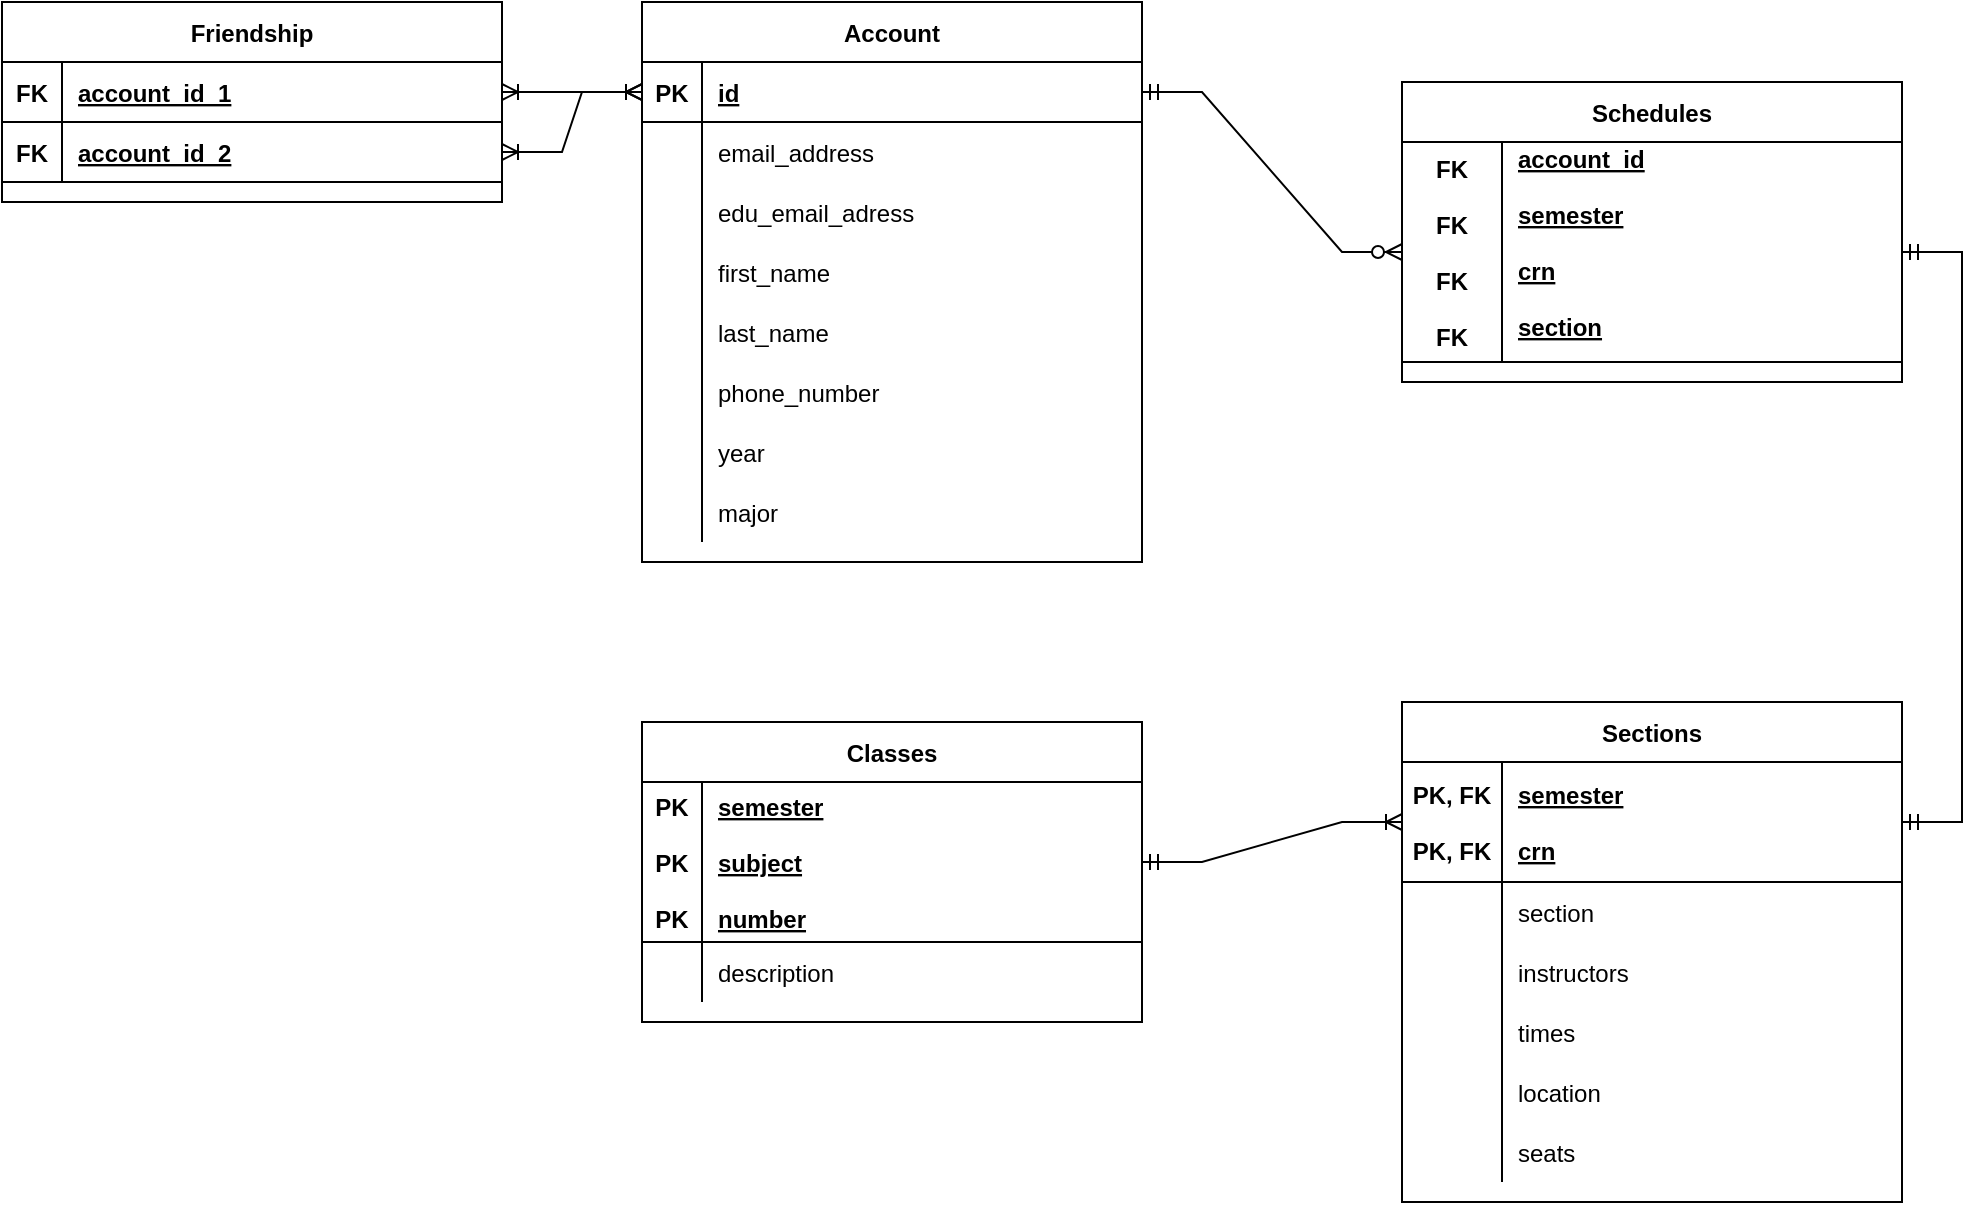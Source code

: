<mxfile version="20.8.23" type="device"><diagram id="R2lEEEUBdFMjLlhIrx00" name="Page-1"><mxGraphModel dx="2162" dy="782" grid="1" gridSize="10" guides="1" tooltips="1" connect="1" arrows="1" fold="1" page="1" pageScale="1" pageWidth="850" pageHeight="1100" math="0" shadow="0" extFonts="Permanent Marker^https://fonts.googleapis.com/css?family=Permanent+Marker"><root><mxCell id="0"/><mxCell id="1" parent="0"/><mxCell id="C-vyLk0tnHw3VtMMgP7b-23" value="Account" style="shape=table;startSize=30;container=1;collapsible=1;childLayout=tableLayout;fixedRows=1;rowLines=0;fontStyle=1;align=center;resizeLast=1;" parent="1" vertex="1"><mxGeometry x="120" y="120" width="250" height="280" as="geometry"/></mxCell><mxCell id="C-vyLk0tnHw3VtMMgP7b-24" value="" style="shape=partialRectangle;collapsible=0;dropTarget=0;pointerEvents=0;fillColor=none;points=[[0,0.5],[1,0.5]];portConstraint=eastwest;top=0;left=0;right=0;bottom=1;" parent="C-vyLk0tnHw3VtMMgP7b-23" vertex="1"><mxGeometry y="30" width="250" height="30" as="geometry"/></mxCell><mxCell id="C-vyLk0tnHw3VtMMgP7b-25" value="PK" style="shape=partialRectangle;overflow=hidden;connectable=0;fillColor=none;top=0;left=0;bottom=0;right=0;fontStyle=1;" parent="C-vyLk0tnHw3VtMMgP7b-24" vertex="1"><mxGeometry width="30" height="30" as="geometry"><mxRectangle width="30" height="30" as="alternateBounds"/></mxGeometry></mxCell><mxCell id="C-vyLk0tnHw3VtMMgP7b-26" value="id" style="shape=partialRectangle;overflow=hidden;connectable=0;fillColor=none;top=0;left=0;bottom=0;right=0;align=left;spacingLeft=6;fontStyle=5;" parent="C-vyLk0tnHw3VtMMgP7b-24" vertex="1"><mxGeometry x="30" width="220" height="30" as="geometry"><mxRectangle width="220" height="30" as="alternateBounds"/></mxGeometry></mxCell><mxCell id="_3B6oZUckfuODVeDC24R-9" value="" style="shape=partialRectangle;collapsible=0;dropTarget=0;pointerEvents=0;fillColor=none;points=[[0,0.5],[1,0.5]];portConstraint=eastwest;top=0;left=0;right=0;bottom=0;" vertex="1" parent="C-vyLk0tnHw3VtMMgP7b-23"><mxGeometry y="60" width="250" height="30" as="geometry"/></mxCell><mxCell id="_3B6oZUckfuODVeDC24R-10" value="" style="shape=partialRectangle;overflow=hidden;connectable=0;fillColor=none;top=0;left=0;bottom=0;right=0;" vertex="1" parent="_3B6oZUckfuODVeDC24R-9"><mxGeometry width="30" height="30" as="geometry"><mxRectangle width="30" height="30" as="alternateBounds"/></mxGeometry></mxCell><mxCell id="_3B6oZUckfuODVeDC24R-11" value="email_address" style="shape=partialRectangle;overflow=hidden;connectable=0;fillColor=none;top=0;left=0;bottom=0;right=0;align=left;spacingLeft=6;" vertex="1" parent="_3B6oZUckfuODVeDC24R-9"><mxGeometry x="30" width="220" height="30" as="geometry"><mxRectangle width="220" height="30" as="alternateBounds"/></mxGeometry></mxCell><mxCell id="_3B6oZUckfuODVeDC24R-12" value="" style="shape=partialRectangle;collapsible=0;dropTarget=0;pointerEvents=0;fillColor=none;points=[[0,0.5],[1,0.5]];portConstraint=eastwest;top=0;left=0;right=0;bottom=0;" vertex="1" parent="C-vyLk0tnHw3VtMMgP7b-23"><mxGeometry y="90" width="250" height="30" as="geometry"/></mxCell><mxCell id="_3B6oZUckfuODVeDC24R-13" value="" style="shape=partialRectangle;overflow=hidden;connectable=0;fillColor=none;top=0;left=0;bottom=0;right=0;" vertex="1" parent="_3B6oZUckfuODVeDC24R-12"><mxGeometry width="30" height="30" as="geometry"><mxRectangle width="30" height="30" as="alternateBounds"/></mxGeometry></mxCell><mxCell id="_3B6oZUckfuODVeDC24R-14" value="edu_email_adress" style="shape=partialRectangle;overflow=hidden;connectable=0;fillColor=none;top=0;left=0;bottom=0;right=0;align=left;spacingLeft=6;" vertex="1" parent="_3B6oZUckfuODVeDC24R-12"><mxGeometry x="30" width="220" height="30" as="geometry"><mxRectangle width="220" height="30" as="alternateBounds"/></mxGeometry></mxCell><mxCell id="_3B6oZUckfuODVeDC24R-15" value="" style="shape=partialRectangle;collapsible=0;dropTarget=0;pointerEvents=0;fillColor=none;points=[[0,0.5],[1,0.5]];portConstraint=eastwest;top=0;left=0;right=0;bottom=0;" vertex="1" parent="C-vyLk0tnHw3VtMMgP7b-23"><mxGeometry y="120" width="250" height="30" as="geometry"/></mxCell><mxCell id="_3B6oZUckfuODVeDC24R-16" value="" style="shape=partialRectangle;overflow=hidden;connectable=0;fillColor=none;top=0;left=0;bottom=0;right=0;" vertex="1" parent="_3B6oZUckfuODVeDC24R-15"><mxGeometry width="30" height="30" as="geometry"><mxRectangle width="30" height="30" as="alternateBounds"/></mxGeometry></mxCell><mxCell id="_3B6oZUckfuODVeDC24R-17" value="first_name" style="shape=partialRectangle;overflow=hidden;connectable=0;fillColor=none;top=0;left=0;bottom=0;right=0;align=left;spacingLeft=6;" vertex="1" parent="_3B6oZUckfuODVeDC24R-15"><mxGeometry x="30" width="220" height="30" as="geometry"><mxRectangle width="220" height="30" as="alternateBounds"/></mxGeometry></mxCell><mxCell id="_3B6oZUckfuODVeDC24R-18" value="" style="shape=partialRectangle;collapsible=0;dropTarget=0;pointerEvents=0;fillColor=none;points=[[0,0.5],[1,0.5]];portConstraint=eastwest;top=0;left=0;right=0;bottom=0;" vertex="1" parent="C-vyLk0tnHw3VtMMgP7b-23"><mxGeometry y="150" width="250" height="30" as="geometry"/></mxCell><mxCell id="_3B6oZUckfuODVeDC24R-19" value="" style="shape=partialRectangle;overflow=hidden;connectable=0;fillColor=none;top=0;left=0;bottom=0;right=0;" vertex="1" parent="_3B6oZUckfuODVeDC24R-18"><mxGeometry width="30" height="30" as="geometry"><mxRectangle width="30" height="30" as="alternateBounds"/></mxGeometry></mxCell><mxCell id="_3B6oZUckfuODVeDC24R-20" value="last_name" style="shape=partialRectangle;overflow=hidden;connectable=0;fillColor=none;top=0;left=0;bottom=0;right=0;align=left;spacingLeft=6;" vertex="1" parent="_3B6oZUckfuODVeDC24R-18"><mxGeometry x="30" width="220" height="30" as="geometry"><mxRectangle width="220" height="30" as="alternateBounds"/></mxGeometry></mxCell><mxCell id="C-vyLk0tnHw3VtMMgP7b-27" value="" style="shape=partialRectangle;collapsible=0;dropTarget=0;pointerEvents=0;fillColor=none;points=[[0,0.5],[1,0.5]];portConstraint=eastwest;top=0;left=0;right=0;bottom=0;" parent="C-vyLk0tnHw3VtMMgP7b-23" vertex="1"><mxGeometry y="180" width="250" height="30" as="geometry"/></mxCell><mxCell id="C-vyLk0tnHw3VtMMgP7b-28" value="" style="shape=partialRectangle;overflow=hidden;connectable=0;fillColor=none;top=0;left=0;bottom=0;right=0;" parent="C-vyLk0tnHw3VtMMgP7b-27" vertex="1"><mxGeometry width="30" height="30" as="geometry"><mxRectangle width="30" height="30" as="alternateBounds"/></mxGeometry></mxCell><mxCell id="C-vyLk0tnHw3VtMMgP7b-29" value="phone_number" style="shape=partialRectangle;overflow=hidden;connectable=0;fillColor=none;top=0;left=0;bottom=0;right=0;align=left;spacingLeft=6;" parent="C-vyLk0tnHw3VtMMgP7b-27" vertex="1"><mxGeometry x="30" width="220" height="30" as="geometry"><mxRectangle width="220" height="30" as="alternateBounds"/></mxGeometry></mxCell><mxCell id="_3B6oZUckfuODVeDC24R-24" value="" style="shape=partialRectangle;collapsible=0;dropTarget=0;pointerEvents=0;fillColor=none;points=[[0,0.5],[1,0.5]];portConstraint=eastwest;top=0;left=0;right=0;bottom=0;" vertex="1" parent="C-vyLk0tnHw3VtMMgP7b-23"><mxGeometry y="210" width="250" height="30" as="geometry"/></mxCell><mxCell id="_3B6oZUckfuODVeDC24R-25" value="" style="shape=partialRectangle;overflow=hidden;connectable=0;fillColor=none;top=0;left=0;bottom=0;right=0;" vertex="1" parent="_3B6oZUckfuODVeDC24R-24"><mxGeometry width="30" height="30" as="geometry"><mxRectangle width="30" height="30" as="alternateBounds"/></mxGeometry></mxCell><mxCell id="_3B6oZUckfuODVeDC24R-26" value="year" style="shape=partialRectangle;overflow=hidden;connectable=0;fillColor=none;top=0;left=0;bottom=0;right=0;align=left;spacingLeft=6;" vertex="1" parent="_3B6oZUckfuODVeDC24R-24"><mxGeometry x="30" width="220" height="30" as="geometry"><mxRectangle width="220" height="30" as="alternateBounds"/></mxGeometry></mxCell><mxCell id="_3B6oZUckfuODVeDC24R-21" value="" style="shape=partialRectangle;collapsible=0;dropTarget=0;pointerEvents=0;fillColor=none;points=[[0,0.5],[1,0.5]];portConstraint=eastwest;top=0;left=0;right=0;bottom=0;" vertex="1" parent="C-vyLk0tnHw3VtMMgP7b-23"><mxGeometry y="240" width="250" height="30" as="geometry"/></mxCell><mxCell id="_3B6oZUckfuODVeDC24R-22" value="" style="shape=partialRectangle;overflow=hidden;connectable=0;fillColor=none;top=0;left=0;bottom=0;right=0;" vertex="1" parent="_3B6oZUckfuODVeDC24R-21"><mxGeometry width="30" height="30" as="geometry"><mxRectangle width="30" height="30" as="alternateBounds"/></mxGeometry></mxCell><mxCell id="_3B6oZUckfuODVeDC24R-23" value="major" style="shape=partialRectangle;overflow=hidden;connectable=0;fillColor=none;top=0;left=0;bottom=0;right=0;align=left;spacingLeft=6;" vertex="1" parent="_3B6oZUckfuODVeDC24R-21"><mxGeometry x="30" width="220" height="30" as="geometry"><mxRectangle width="220" height="30" as="alternateBounds"/></mxGeometry></mxCell><mxCell id="_3B6oZUckfuODVeDC24R-27" value="Classes" style="shape=table;startSize=30;container=1;collapsible=1;childLayout=tableLayout;fixedRows=1;rowLines=0;fontStyle=1;align=center;resizeLast=1;" vertex="1" parent="1"><mxGeometry x="120" y="480" width="250" height="150" as="geometry"/></mxCell><mxCell id="_3B6oZUckfuODVeDC24R-52" value="" style="shape=partialRectangle;collapsible=0;dropTarget=0;pointerEvents=0;fillColor=none;points=[[0,0.5],[1,0.5]];portConstraint=eastwest;top=0;left=0;right=0;bottom=1;" vertex="1" parent="_3B6oZUckfuODVeDC24R-27"><mxGeometry y="30" width="250" height="80" as="geometry"/></mxCell><mxCell id="_3B6oZUckfuODVeDC24R-53" value="PK&#10;&#10;PK&#10;&#10;PK" style="shape=partialRectangle;overflow=hidden;connectable=0;fillColor=none;top=0;left=0;bottom=0;right=0;fontStyle=1;" vertex="1" parent="_3B6oZUckfuODVeDC24R-52"><mxGeometry width="30" height="80" as="geometry"><mxRectangle width="30" height="80" as="alternateBounds"/></mxGeometry></mxCell><mxCell id="_3B6oZUckfuODVeDC24R-54" value="semester&#10;&#10;subject&#10;&#10;number" style="shape=partialRectangle;overflow=hidden;connectable=0;fillColor=none;top=0;left=0;bottom=0;right=0;align=left;spacingLeft=6;fontStyle=5;" vertex="1" parent="_3B6oZUckfuODVeDC24R-52"><mxGeometry x="30" width="220" height="80" as="geometry"><mxRectangle width="220" height="80" as="alternateBounds"/></mxGeometry></mxCell><mxCell id="_3B6oZUckfuODVeDC24R-37" value="" style="shape=partialRectangle;collapsible=0;dropTarget=0;pointerEvents=0;fillColor=none;points=[[0,0.5],[1,0.5]];portConstraint=eastwest;top=0;left=0;right=0;bottom=0;" vertex="1" parent="_3B6oZUckfuODVeDC24R-27"><mxGeometry y="110" width="250" height="30" as="geometry"/></mxCell><mxCell id="_3B6oZUckfuODVeDC24R-38" value="" style="shape=partialRectangle;overflow=hidden;connectable=0;fillColor=none;top=0;left=0;bottom=0;right=0;" vertex="1" parent="_3B6oZUckfuODVeDC24R-37"><mxGeometry width="30" height="30" as="geometry"><mxRectangle width="30" height="30" as="alternateBounds"/></mxGeometry></mxCell><mxCell id="_3B6oZUckfuODVeDC24R-39" value="description" style="shape=partialRectangle;overflow=hidden;connectable=0;fillColor=none;top=0;left=0;bottom=0;right=0;align=left;spacingLeft=6;" vertex="1" parent="_3B6oZUckfuODVeDC24R-37"><mxGeometry x="30" width="220" height="30" as="geometry"><mxRectangle width="220" height="30" as="alternateBounds"/></mxGeometry></mxCell><mxCell id="_3B6oZUckfuODVeDC24R-55" value="Sections" style="shape=table;startSize=30;container=1;collapsible=1;childLayout=tableLayout;fixedRows=1;rowLines=0;fontStyle=1;align=center;resizeLast=1;" vertex="1" parent="1"><mxGeometry x="500" y="470" width="250" height="250" as="geometry"/></mxCell><mxCell id="_3B6oZUckfuODVeDC24R-56" value="" style="shape=partialRectangle;collapsible=0;dropTarget=0;pointerEvents=0;fillColor=none;points=[[0,0.5],[1,0.5]];portConstraint=eastwest;top=0;left=0;right=0;bottom=1;" vertex="1" parent="_3B6oZUckfuODVeDC24R-55"><mxGeometry y="30" width="250" height="60" as="geometry"/></mxCell><mxCell id="_3B6oZUckfuODVeDC24R-57" value="PK, FK&#10;&#10;PK, FK" style="shape=partialRectangle;overflow=hidden;connectable=0;fillColor=none;top=0;left=0;bottom=0;right=0;fontStyle=1;" vertex="1" parent="_3B6oZUckfuODVeDC24R-56"><mxGeometry width="50.0" height="60" as="geometry"><mxRectangle width="50.0" height="60" as="alternateBounds"/></mxGeometry></mxCell><mxCell id="_3B6oZUckfuODVeDC24R-58" value="semester&#10;&#10;crn" style="shape=partialRectangle;overflow=hidden;connectable=0;fillColor=none;top=0;left=0;bottom=0;right=0;align=left;spacingLeft=6;fontStyle=5;" vertex="1" parent="_3B6oZUckfuODVeDC24R-56"><mxGeometry x="50.0" width="200.0" height="60" as="geometry"><mxRectangle width="200.0" height="60" as="alternateBounds"/></mxGeometry></mxCell><mxCell id="_3B6oZUckfuODVeDC24R-62" value="" style="shape=partialRectangle;collapsible=0;dropTarget=0;pointerEvents=0;fillColor=none;points=[[0,0.5],[1,0.5]];portConstraint=eastwest;top=0;left=0;right=0;bottom=0;" vertex="1" parent="_3B6oZUckfuODVeDC24R-55"><mxGeometry y="90" width="250" height="30" as="geometry"/></mxCell><mxCell id="_3B6oZUckfuODVeDC24R-63" value="" style="shape=partialRectangle;overflow=hidden;connectable=0;fillColor=none;top=0;left=0;bottom=0;right=0;" vertex="1" parent="_3B6oZUckfuODVeDC24R-62"><mxGeometry width="50.0" height="30" as="geometry"><mxRectangle width="50.0" height="30" as="alternateBounds"/></mxGeometry></mxCell><mxCell id="_3B6oZUckfuODVeDC24R-64" value="section" style="shape=partialRectangle;overflow=hidden;connectable=0;fillColor=none;top=0;left=0;bottom=0;right=0;align=left;spacingLeft=6;" vertex="1" parent="_3B6oZUckfuODVeDC24R-62"><mxGeometry x="50.0" width="200.0" height="30" as="geometry"><mxRectangle width="200.0" height="30" as="alternateBounds"/></mxGeometry></mxCell><mxCell id="_3B6oZUckfuODVeDC24R-162" value="" style="shape=partialRectangle;collapsible=0;dropTarget=0;pointerEvents=0;fillColor=none;points=[[0,0.5],[1,0.5]];portConstraint=eastwest;top=0;left=0;right=0;bottom=0;" vertex="1" parent="_3B6oZUckfuODVeDC24R-55"><mxGeometry y="120" width="250" height="30" as="geometry"/></mxCell><mxCell id="_3B6oZUckfuODVeDC24R-163" value="" style="shape=partialRectangle;overflow=hidden;connectable=0;fillColor=none;top=0;left=0;bottom=0;right=0;" vertex="1" parent="_3B6oZUckfuODVeDC24R-162"><mxGeometry width="50.0" height="30" as="geometry"><mxRectangle width="50.0" height="30" as="alternateBounds"/></mxGeometry></mxCell><mxCell id="_3B6oZUckfuODVeDC24R-164" value="instructors" style="shape=partialRectangle;overflow=hidden;connectable=0;fillColor=none;top=0;left=0;bottom=0;right=0;align=left;spacingLeft=6;" vertex="1" parent="_3B6oZUckfuODVeDC24R-162"><mxGeometry x="50.0" width="200.0" height="30" as="geometry"><mxRectangle width="200.0" height="30" as="alternateBounds"/></mxGeometry></mxCell><mxCell id="_3B6oZUckfuODVeDC24R-74" value="" style="shape=partialRectangle;collapsible=0;dropTarget=0;pointerEvents=0;fillColor=none;points=[[0,0.5],[1,0.5]];portConstraint=eastwest;top=0;left=0;right=0;bottom=0;" vertex="1" parent="_3B6oZUckfuODVeDC24R-55"><mxGeometry y="150" width="250" height="30" as="geometry"/></mxCell><mxCell id="_3B6oZUckfuODVeDC24R-75" value="" style="shape=partialRectangle;overflow=hidden;connectable=0;fillColor=none;top=0;left=0;bottom=0;right=0;" vertex="1" parent="_3B6oZUckfuODVeDC24R-74"><mxGeometry width="50.0" height="30" as="geometry"><mxRectangle width="50.0" height="30" as="alternateBounds"/></mxGeometry></mxCell><mxCell id="_3B6oZUckfuODVeDC24R-76" value="times" style="shape=partialRectangle;overflow=hidden;connectable=0;fillColor=none;top=0;left=0;bottom=0;right=0;align=left;spacingLeft=6;" vertex="1" parent="_3B6oZUckfuODVeDC24R-74"><mxGeometry x="50.0" width="200.0" height="30" as="geometry"><mxRectangle width="200.0" height="30" as="alternateBounds"/></mxGeometry></mxCell><mxCell id="_3B6oZUckfuODVeDC24R-65" value="" style="shape=partialRectangle;collapsible=0;dropTarget=0;pointerEvents=0;fillColor=none;points=[[0,0.5],[1,0.5]];portConstraint=eastwest;top=0;left=0;right=0;bottom=0;" vertex="1" parent="_3B6oZUckfuODVeDC24R-55"><mxGeometry y="180" width="250" height="30" as="geometry"/></mxCell><mxCell id="_3B6oZUckfuODVeDC24R-66" value="" style="shape=partialRectangle;overflow=hidden;connectable=0;fillColor=none;top=0;left=0;bottom=0;right=0;" vertex="1" parent="_3B6oZUckfuODVeDC24R-65"><mxGeometry width="50.0" height="30" as="geometry"><mxRectangle width="50.0" height="30" as="alternateBounds"/></mxGeometry></mxCell><mxCell id="_3B6oZUckfuODVeDC24R-67" value="location" style="shape=partialRectangle;overflow=hidden;connectable=0;fillColor=none;top=0;left=0;bottom=0;right=0;align=left;spacingLeft=6;" vertex="1" parent="_3B6oZUckfuODVeDC24R-65"><mxGeometry x="50.0" width="200.0" height="30" as="geometry"><mxRectangle width="200.0" height="30" as="alternateBounds"/></mxGeometry></mxCell><mxCell id="_3B6oZUckfuODVeDC24R-68" value="" style="shape=partialRectangle;collapsible=0;dropTarget=0;pointerEvents=0;fillColor=none;points=[[0,0.5],[1,0.5]];portConstraint=eastwest;top=0;left=0;right=0;bottom=0;" vertex="1" parent="_3B6oZUckfuODVeDC24R-55"><mxGeometry y="210" width="250" height="30" as="geometry"/></mxCell><mxCell id="_3B6oZUckfuODVeDC24R-69" value="" style="shape=partialRectangle;overflow=hidden;connectable=0;fillColor=none;top=0;left=0;bottom=0;right=0;" vertex="1" parent="_3B6oZUckfuODVeDC24R-68"><mxGeometry width="50.0" height="30" as="geometry"><mxRectangle width="50.0" height="30" as="alternateBounds"/></mxGeometry></mxCell><mxCell id="_3B6oZUckfuODVeDC24R-70" value="seats" style="shape=partialRectangle;overflow=hidden;connectable=0;fillColor=none;top=0;left=0;bottom=0;right=0;align=left;spacingLeft=6;" vertex="1" parent="_3B6oZUckfuODVeDC24R-68"><mxGeometry x="50.0" width="200.0" height="30" as="geometry"><mxRectangle width="200.0" height="30" as="alternateBounds"/></mxGeometry></mxCell><mxCell id="_3B6oZUckfuODVeDC24R-84" value="" style="edgeStyle=entityRelationEdgeStyle;fontSize=12;html=1;endArrow=ERoneToMany;startArrow=ERmandOne;rounded=0;" edge="1" parent="1" source="_3B6oZUckfuODVeDC24R-52" target="_3B6oZUckfuODVeDC24R-56"><mxGeometry width="100" height="100" relative="1" as="geometry"><mxPoint x="370" y="510" as="sourcePoint"/><mxPoint x="470" y="410" as="targetPoint"/></mxGeometry></mxCell><mxCell id="_3B6oZUckfuODVeDC24R-110" value="Schedules" style="shape=table;startSize=30;container=1;collapsible=1;childLayout=tableLayout;fixedRows=1;rowLines=0;fontStyle=1;align=center;resizeLast=1;" vertex="1" parent="1"><mxGeometry x="500" y="160" width="250" height="150" as="geometry"/></mxCell><mxCell id="_3B6oZUckfuODVeDC24R-111" value="" style="shape=partialRectangle;collapsible=0;dropTarget=0;pointerEvents=0;fillColor=none;points=[[0,0.5],[1,0.5]];portConstraint=eastwest;top=0;left=0;right=0;bottom=1;" vertex="1" parent="_3B6oZUckfuODVeDC24R-110"><mxGeometry y="30" width="250" height="110" as="geometry"/></mxCell><mxCell id="_3B6oZUckfuODVeDC24R-112" value="FK&#10;&#10;FK&#10;&#10;FK&#10;&#10;FK" style="shape=partialRectangle;overflow=hidden;connectable=0;fillColor=none;top=0;left=0;bottom=0;right=0;fontStyle=1;" vertex="1" parent="_3B6oZUckfuODVeDC24R-111"><mxGeometry width="50.0" height="110" as="geometry"><mxRectangle width="50.0" height="110" as="alternateBounds"/></mxGeometry></mxCell><mxCell id="_3B6oZUckfuODVeDC24R-113" value="account_id&#10;&#10;semester&#10;&#10;crn&#10;&#10;section&#10;" style="shape=partialRectangle;overflow=hidden;connectable=0;fillColor=none;top=0;left=0;bottom=0;right=0;align=left;spacingLeft=6;fontStyle=5;" vertex="1" parent="_3B6oZUckfuODVeDC24R-111"><mxGeometry x="50.0" width="200.0" height="110" as="geometry"><mxRectangle width="200.0" height="110" as="alternateBounds"/></mxGeometry></mxCell><mxCell id="_3B6oZUckfuODVeDC24R-130" value="Friendship" style="shape=table;startSize=30;container=1;collapsible=1;childLayout=tableLayout;fixedRows=1;rowLines=0;fontStyle=1;align=center;resizeLast=1;" vertex="1" parent="1"><mxGeometry x="-200" y="120" width="250" height="100" as="geometry"/></mxCell><mxCell id="_3B6oZUckfuODVeDC24R-155" value="" style="shape=partialRectangle;collapsible=0;dropTarget=0;pointerEvents=0;fillColor=none;points=[[0,0.5],[1,0.5]];portConstraint=eastwest;top=0;left=0;right=0;bottom=1;" vertex="1" parent="_3B6oZUckfuODVeDC24R-130"><mxGeometry y="30" width="250" height="30" as="geometry"/></mxCell><mxCell id="_3B6oZUckfuODVeDC24R-156" value="FK" style="shape=partialRectangle;overflow=hidden;connectable=0;fillColor=none;top=0;left=0;bottom=0;right=0;fontStyle=1;" vertex="1" parent="_3B6oZUckfuODVeDC24R-155"><mxGeometry width="30" height="30" as="geometry"><mxRectangle width="30" height="30" as="alternateBounds"/></mxGeometry></mxCell><mxCell id="_3B6oZUckfuODVeDC24R-157" value="account_id_1" style="shape=partialRectangle;overflow=hidden;connectable=0;fillColor=none;top=0;left=0;bottom=0;right=0;align=left;spacingLeft=6;fontStyle=5;" vertex="1" parent="_3B6oZUckfuODVeDC24R-155"><mxGeometry x="30" width="220" height="30" as="geometry"><mxRectangle width="220" height="30" as="alternateBounds"/></mxGeometry></mxCell><mxCell id="_3B6oZUckfuODVeDC24R-131" value="" style="shape=partialRectangle;collapsible=0;dropTarget=0;pointerEvents=0;fillColor=none;points=[[0,0.5],[1,0.5]];portConstraint=eastwest;top=0;left=0;right=0;bottom=1;" vertex="1" parent="_3B6oZUckfuODVeDC24R-130"><mxGeometry y="60" width="250" height="30" as="geometry"/></mxCell><mxCell id="_3B6oZUckfuODVeDC24R-132" value="FK" style="shape=partialRectangle;overflow=hidden;connectable=0;fillColor=none;top=0;left=0;bottom=0;right=0;fontStyle=1;" vertex="1" parent="_3B6oZUckfuODVeDC24R-131"><mxGeometry width="30" height="30" as="geometry"><mxRectangle width="30" height="30" as="alternateBounds"/></mxGeometry></mxCell><mxCell id="_3B6oZUckfuODVeDC24R-133" value="account_id_2" style="shape=partialRectangle;overflow=hidden;connectable=0;fillColor=none;top=0;left=0;bottom=0;right=0;align=left;spacingLeft=6;fontStyle=5;" vertex="1" parent="_3B6oZUckfuODVeDC24R-131"><mxGeometry x="30" width="220" height="30" as="geometry"><mxRectangle width="220" height="30" as="alternateBounds"/></mxGeometry></mxCell><mxCell id="_3B6oZUckfuODVeDC24R-158" value="" style="edgeStyle=entityRelationEdgeStyle;fontSize=12;html=1;endArrow=ERoneToMany;startArrow=ERoneToMany;rounded=0;entryX=0;entryY=0.5;entryDx=0;entryDy=0;" edge="1" parent="1" source="_3B6oZUckfuODVeDC24R-155" target="C-vyLk0tnHw3VtMMgP7b-24"><mxGeometry width="100" height="100" relative="1" as="geometry"><mxPoint x="210" y="430" as="sourcePoint"/><mxPoint x="310" y="330" as="targetPoint"/></mxGeometry></mxCell><mxCell id="_3B6oZUckfuODVeDC24R-159" value="" style="edgeStyle=entityRelationEdgeStyle;fontSize=12;html=1;endArrow=ERoneToMany;startArrow=ERoneToMany;rounded=0;" edge="1" parent="1" source="_3B6oZUckfuODVeDC24R-131" target="C-vyLk0tnHw3VtMMgP7b-24"><mxGeometry width="100" height="100" relative="1" as="geometry"><mxPoint x="60" y="175" as="sourcePoint"/><mxPoint x="130" y="175" as="targetPoint"/></mxGeometry></mxCell><mxCell id="_3B6oZUckfuODVeDC24R-160" value="" style="edgeStyle=entityRelationEdgeStyle;fontSize=12;html=1;endArrow=ERzeroToMany;startArrow=ERmandOne;rounded=0;" edge="1" parent="1" source="C-vyLk0tnHw3VtMMgP7b-24" target="_3B6oZUckfuODVeDC24R-111"><mxGeometry width="100" height="100" relative="1" as="geometry"><mxPoint x="450" y="440" as="sourcePoint"/><mxPoint x="550" y="340" as="targetPoint"/></mxGeometry></mxCell><mxCell id="_3B6oZUckfuODVeDC24R-161" value="" style="edgeStyle=entityRelationEdgeStyle;fontSize=12;html=1;endArrow=ERmandOne;startArrow=ERmandOne;rounded=0;" edge="1" parent="1" source="_3B6oZUckfuODVeDC24R-56" target="_3B6oZUckfuODVeDC24R-111"><mxGeometry width="100" height="100" relative="1" as="geometry"><mxPoint x="550" y="440" as="sourcePoint"/><mxPoint x="650" y="340" as="targetPoint"/></mxGeometry></mxCell></root></mxGraphModel></diagram></mxfile>
